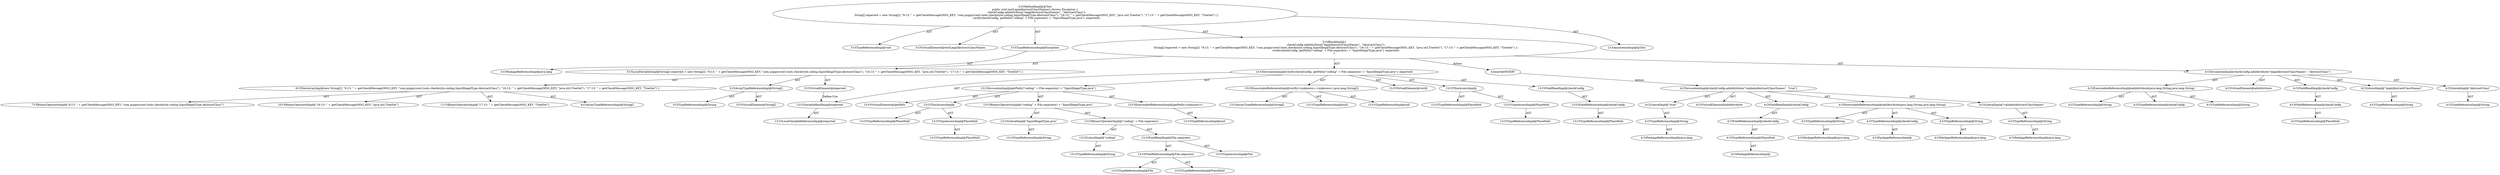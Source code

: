 digraph "testLegalAbstractClassNames#?" {
0 [label="3:CtTypeReferenceImpl@void" shape=ellipse]
1 [label="3:CtVirtualElement@testLegalAbstractClassNames" shape=ellipse]
2 [label="3:CtTypeReferenceImpl@Exception" shape=ellipse]
3 [label="3:CtPackageReferenceImpl@java.lang" shape=ellipse]
4 [label="4:CtExecutableReferenceImpl@addAttribute(java.lang.String,java.lang.String)" shape=ellipse]
5 [label="4:CtTypeReferenceImpl@checkConfig" shape=ellipse]
6 [label="4:CtTypeReferenceImpl@String" shape=ellipse]
7 [label="4:CtTypeReferenceImpl@String" shape=ellipse]
8 [label="4:CtVirtualElement@addAttribute" shape=ellipse]
9 [label="4:CtFieldReferenceImpl@checkConfig" shape=ellipse]
10 [label="4:CtTypeReferenceImpl@PlaceHold" shape=ellipse]
11 [label="4:CtFieldReadImpl@checkConfig" shape=ellipse]
12 [label="4:CtLiteralImpl@\"legalAbstractClassNames\"" shape=ellipse]
13 [label="4:CtTypeReferenceImpl@String" shape=ellipse]
14 [label="4:CtLiteralImpl@\"AbstractClass\"" shape=ellipse]
15 [label="4:CtTypeReferenceImpl@String" shape=ellipse]
16 [label="4:CtInvocationImpl@checkConfig.addAttribute(\"legalAbstractClassNames\", \"AbstractClass\")" shape=ellipse]
17 [label="5:CtVirtualElement@String[]" shape=ellipse]
18 [label="5:CtArrayTypeReferenceImpl@String[]" shape=ellipse]
19 [label="5:CtTypeReferenceImpl@String" shape=ellipse]
20 [label="6:CtNewArrayImpl@new String[]\{ \"9:13: \" + getCheckMessage(MSG_KEY, \"com.puppycrawl.tools.checkstyle.coding.InputIllegalType.AbstractClass\"), \"16:13: \" + getCheckMessage(MSG_KEY, \"java.util.TreeSet\"), \"17:13: \" + getCheckMessage(MSG_KEY, \"TreeSet\") \}" shape=ellipse]
21 [label="6:CtArrayTypeReferenceImpl@String[]" shape=ellipse]
22 [label="7:CtBinaryOperatorImpl@\"9:13: \" + getCheckMessage(MSG_KEY, \"com.puppycrawl.tools.checkstyle.coding.InputIllegalType.AbstractClass\")" shape=ellipse]
23 [label="10:CtBinaryOperatorImpl@\"16:13: \" + getCheckMessage(MSG_KEY, \"java.util.TreeSet\")" shape=ellipse]
24 [label="11:CtBinaryOperatorImpl@\"17:13: \" + getCheckMessage(MSG_KEY, \"TreeSet\")" shape=ellipse]
25 [label="5:CtVirtualElement@expected" shape=ellipse]
26 [label="5:CtLocalVariableImpl@String[] expected = new String[]\{ \"9:13: \" + getCheckMessage(MSG_KEY, \"com.puppycrawl.tools.checkstyle.coding.InputIllegalType.AbstractClass\"), \"16:13: \" + getCheckMessage(MSG_KEY, \"java.util.TreeSet\"), \"17:13: \" + getCheckMessage(MSG_KEY, \"TreeSet\") \}" shape=ellipse]
27 [label="13:CtExecutableReferenceImpl@verify(<unknown>,<unknown>,java.lang.String[])" shape=ellipse]
28 [label="13:CtTypeReferenceImpl@null" shape=ellipse]
29 [label="13:CtTypeReferenceImpl@null" shape=ellipse]
30 [label="13:CtArrayTypeReferenceImpl@String[]" shape=ellipse]
31 [label="13:CtVirtualElement@verify" shape=ellipse]
32 [label="13:CtTypeAccessImpl@PlaceHold" shape=ellipse]
33 [label="13:CtTypeReferenceImpl@PlaceHold" shape=ellipse]
34 [label="13:CtThisAccessImpl@" shape=ellipse]
35 [label="13:CtTypeReferenceImpl@PlaceHold" shape=ellipse]
36 [label="13:CtFieldReferenceImpl@checkConfig" shape=ellipse]
37 [label="13:CtTypeReferenceImpl@PlaceHold" shape=ellipse]
38 [label="13:CtFieldReadImpl@checkConfig" shape=ellipse]
39 [label="13:CtExecutableReferenceImpl@getPath(<unknown>)" shape=ellipse]
40 [label="13:CtTypeReferenceImpl@null" shape=ellipse]
41 [label="13:CtVirtualElement@getPath" shape=ellipse]
42 [label="13:CtTypeAccessImpl@PlaceHold" shape=ellipse]
43 [label="13:CtTypeReferenceImpl@PlaceHold" shape=ellipse]
44 [label="13:CtThisAccessImpl@" shape=ellipse]
45 [label="13:CtTypeReferenceImpl@PlaceHold" shape=ellipse]
46 [label="13:CtLiteralImpl@\"coding\"" shape=ellipse]
47 [label="13:CtTypeReferenceImpl@String" shape=ellipse]
48 [label="13:CtFieldReferenceImpl@File.separator" shape=ellipse]
49 [label="13:CtTypeReferenceImpl@File" shape=ellipse]
50 [label="13:CtTypeReferenceImpl@PlaceHold" shape=ellipse]
51 [label="13:CtFieldReadImpl@File.separator" shape=ellipse]
52 [label="13:CtTypeAccessImpl@File" shape=ellipse]
53 [label="13:CtBinaryOperatorImpl@(\"coding\" + File.separator)" shape=ellipse]
54 [label="13:CtLiteralImpl@\"InputIllegalType.java\"" shape=ellipse]
55 [label="13:CtTypeReferenceImpl@String" shape=ellipse]
56 [label="13:CtBinaryOperatorImpl@(\"coding\" + File.separator) + \"InputIllegalType.java\"" shape=ellipse]
57 [label="13:CtInvocationImpl@getPath((\"coding\" + File.separator) + \"InputIllegalType.java\")" shape=ellipse]
58 [label="13:CtVariableReadImpl@expected" shape=ellipse]
59 [label="13:CtLocalVariableReferenceImpl@expected" shape=ellipse]
60 [label="13:CtInvocationImpl@verify(checkConfig, getPath((\"coding\" + File.separator) + \"InputIllegalType.java\"), expected)" shape=ellipse]
61 [label="3:CtBlockImpl@\{
    checkConfig.addAttribute(\"legalAbstractClassNames\", \"AbstractClass\");
    String[] expected = new String[]\{ \"9:13: \" + getCheckMessage(MSG_KEY, \"com.puppycrawl.tools.checkstyle.coding.InputIllegalType.AbstractClass\"), \"16:13: \" + getCheckMessage(MSG_KEY, \"java.util.TreeSet\"), \"17:13: \" + getCheckMessage(MSG_KEY, \"TreeSet\") \};
    verify(checkConfig, getPath((\"coding\" + File.separator) + \"InputIllegalType.java\"), expected);
\}" shape=ellipse]
62 [label="3:CtMethodImpl@@Test
public void testLegalAbstractClassNames() throws Exception \{
    checkConfig.addAttribute(\"legalAbstractClassNames\", \"AbstractClass\");
    String[] expected = new String[]\{ \"9:13: \" + getCheckMessage(MSG_KEY, \"com.puppycrawl.tools.checkstyle.coding.InputIllegalType.AbstractClass\"), \"16:13: \" + getCheckMessage(MSG_KEY, \"java.util.TreeSet\"), \"17:13: \" + getCheckMessage(MSG_KEY, \"TreeSet\") \};
    verify(checkConfig, getPath((\"coding\" + File.separator) + \"InputIllegalType.java\"), expected);
\}" shape=ellipse]
63 [label="2:CtAnnotationImpl@@Test" shape=ellipse]
64 [label="4:Insert@INSERT" shape=ellipse]
65 [label="4:CtPackageReferenceImpl@" shape=ellipse]
66 [label="4:CtTypeReferenceImpl@PlaceHold" shape=ellipse]
67 [label="4:CtFieldReferenceImpl@checkConfig" shape=ellipse]
68 [label="4:CtFieldReadImpl@checkConfig" shape=ellipse]
69 [label="4:CtPackageReferenceImpl@" shape=ellipse]
70 [label="4:CtTypeReferenceImpl@checkConfig" shape=ellipse]
71 [label="4:CtPackageReferenceImpl@java.lang" shape=ellipse]
72 [label="4:CtTypeReferenceImpl@String" shape=ellipse]
73 [label="4:CtPackageReferenceImpl@java.lang" shape=ellipse]
74 [label="4:CtTypeReferenceImpl@String" shape=ellipse]
75 [label="4:CtExecutableReferenceImpl@addAttribute(java.lang.String,java.lang.String)" shape=ellipse]
76 [label="4:CtPackageReferenceImpl@java.lang" shape=ellipse]
77 [label="4:CtTypeReferenceImpl@String" shape=ellipse]
78 [label="4:CtLiteralImpl@\"validateAbstractClassNames\"" shape=ellipse]
79 [label="4:CtPackageReferenceImpl@java.lang" shape=ellipse]
80 [label="4:CtTypeReferenceImpl@String" shape=ellipse]
81 [label="4:CtLiteralImpl@\"true\"" shape=ellipse]
82 [label="4:CtInvocationImpl@checkConfig.addAttribute(\"validateAbstractClassNames\", \"true\")" shape=ellipse]
83 [label="4:CtVirtualElement@addAttribute" shape=ellipse]
2 -> 3 [label="AST"];
4 -> 5 [label="AST"];
4 -> 6 [label="AST"];
4 -> 7 [label="AST"];
9 -> 10 [label="AST"];
11 -> 9 [label="AST"];
12 -> 13 [label="AST"];
14 -> 15 [label="AST"];
16 -> 8 [label="AST"];
16 -> 11 [label="AST"];
16 -> 4 [label="AST"];
16 -> 12 [label="AST"];
16 -> 14 [label="AST"];
18 -> 17 [label="AST"];
18 -> 19 [label="AST"];
20 -> 21 [label="AST"];
20 -> 22 [label="AST"];
20 -> 23 [label="AST"];
20 -> 24 [label="AST"];
25 -> 58 [label="Define-Use"];
26 -> 25 [label="AST"];
26 -> 18 [label="AST"];
26 -> 20 [label="AST"];
27 -> 28 [label="AST"];
27 -> 29 [label="AST"];
27 -> 30 [label="AST"];
32 -> 33 [label="AST"];
34 -> 35 [label="AST"];
34 -> 32 [label="AST"];
36 -> 37 [label="AST"];
38 -> 36 [label="AST"];
39 -> 40 [label="AST"];
42 -> 43 [label="AST"];
44 -> 45 [label="AST"];
44 -> 42 [label="AST"];
46 -> 47 [label="AST"];
48 -> 49 [label="AST"];
48 -> 50 [label="AST"];
51 -> 52 [label="AST"];
51 -> 48 [label="AST"];
53 -> 46 [label="AST"];
53 -> 51 [label="AST"];
54 -> 55 [label="AST"];
56 -> 53 [label="AST"];
56 -> 54 [label="AST"];
57 -> 41 [label="AST"];
57 -> 44 [label="AST"];
57 -> 39 [label="AST"];
57 -> 56 [label="AST"];
58 -> 59 [label="AST"];
60 -> 31 [label="AST"];
60 -> 34 [label="AST"];
60 -> 27 [label="AST"];
60 -> 38 [label="AST"];
60 -> 57 [label="AST"];
60 -> 58 [label="AST"];
61 -> 16 [label="AST"];
61 -> 26 [label="AST"];
61 -> 60 [label="AST"];
61 -> 64 [label="Action"];
62 -> 1 [label="AST"];
62 -> 63 [label="AST"];
62 -> 0 [label="AST"];
62 -> 2 [label="AST"];
62 -> 61 [label="AST"];
64 -> 82 [label="Action"];
66 -> 65 [label="AST"];
67 -> 66 [label="AST"];
68 -> 67 [label="AST"];
70 -> 69 [label="AST"];
72 -> 71 [label="AST"];
74 -> 73 [label="AST"];
75 -> 70 [label="AST"];
75 -> 72 [label="AST"];
75 -> 74 [label="AST"];
77 -> 76 [label="AST"];
78 -> 77 [label="AST"];
80 -> 79 [label="AST"];
81 -> 80 [label="AST"];
82 -> 83 [label="AST"];
82 -> 68 [label="AST"];
82 -> 75 [label="AST"];
82 -> 78 [label="AST"];
82 -> 81 [label="AST"];
}